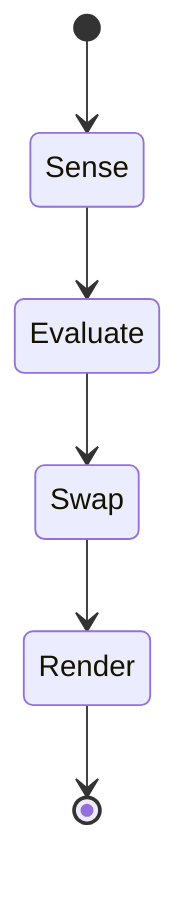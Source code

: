 stateDiagram-v2
    [*] --> Sense
    Sense --> Evaluate
    Evaluate --> Swap
    Swap --> Render
    Render --> [*]